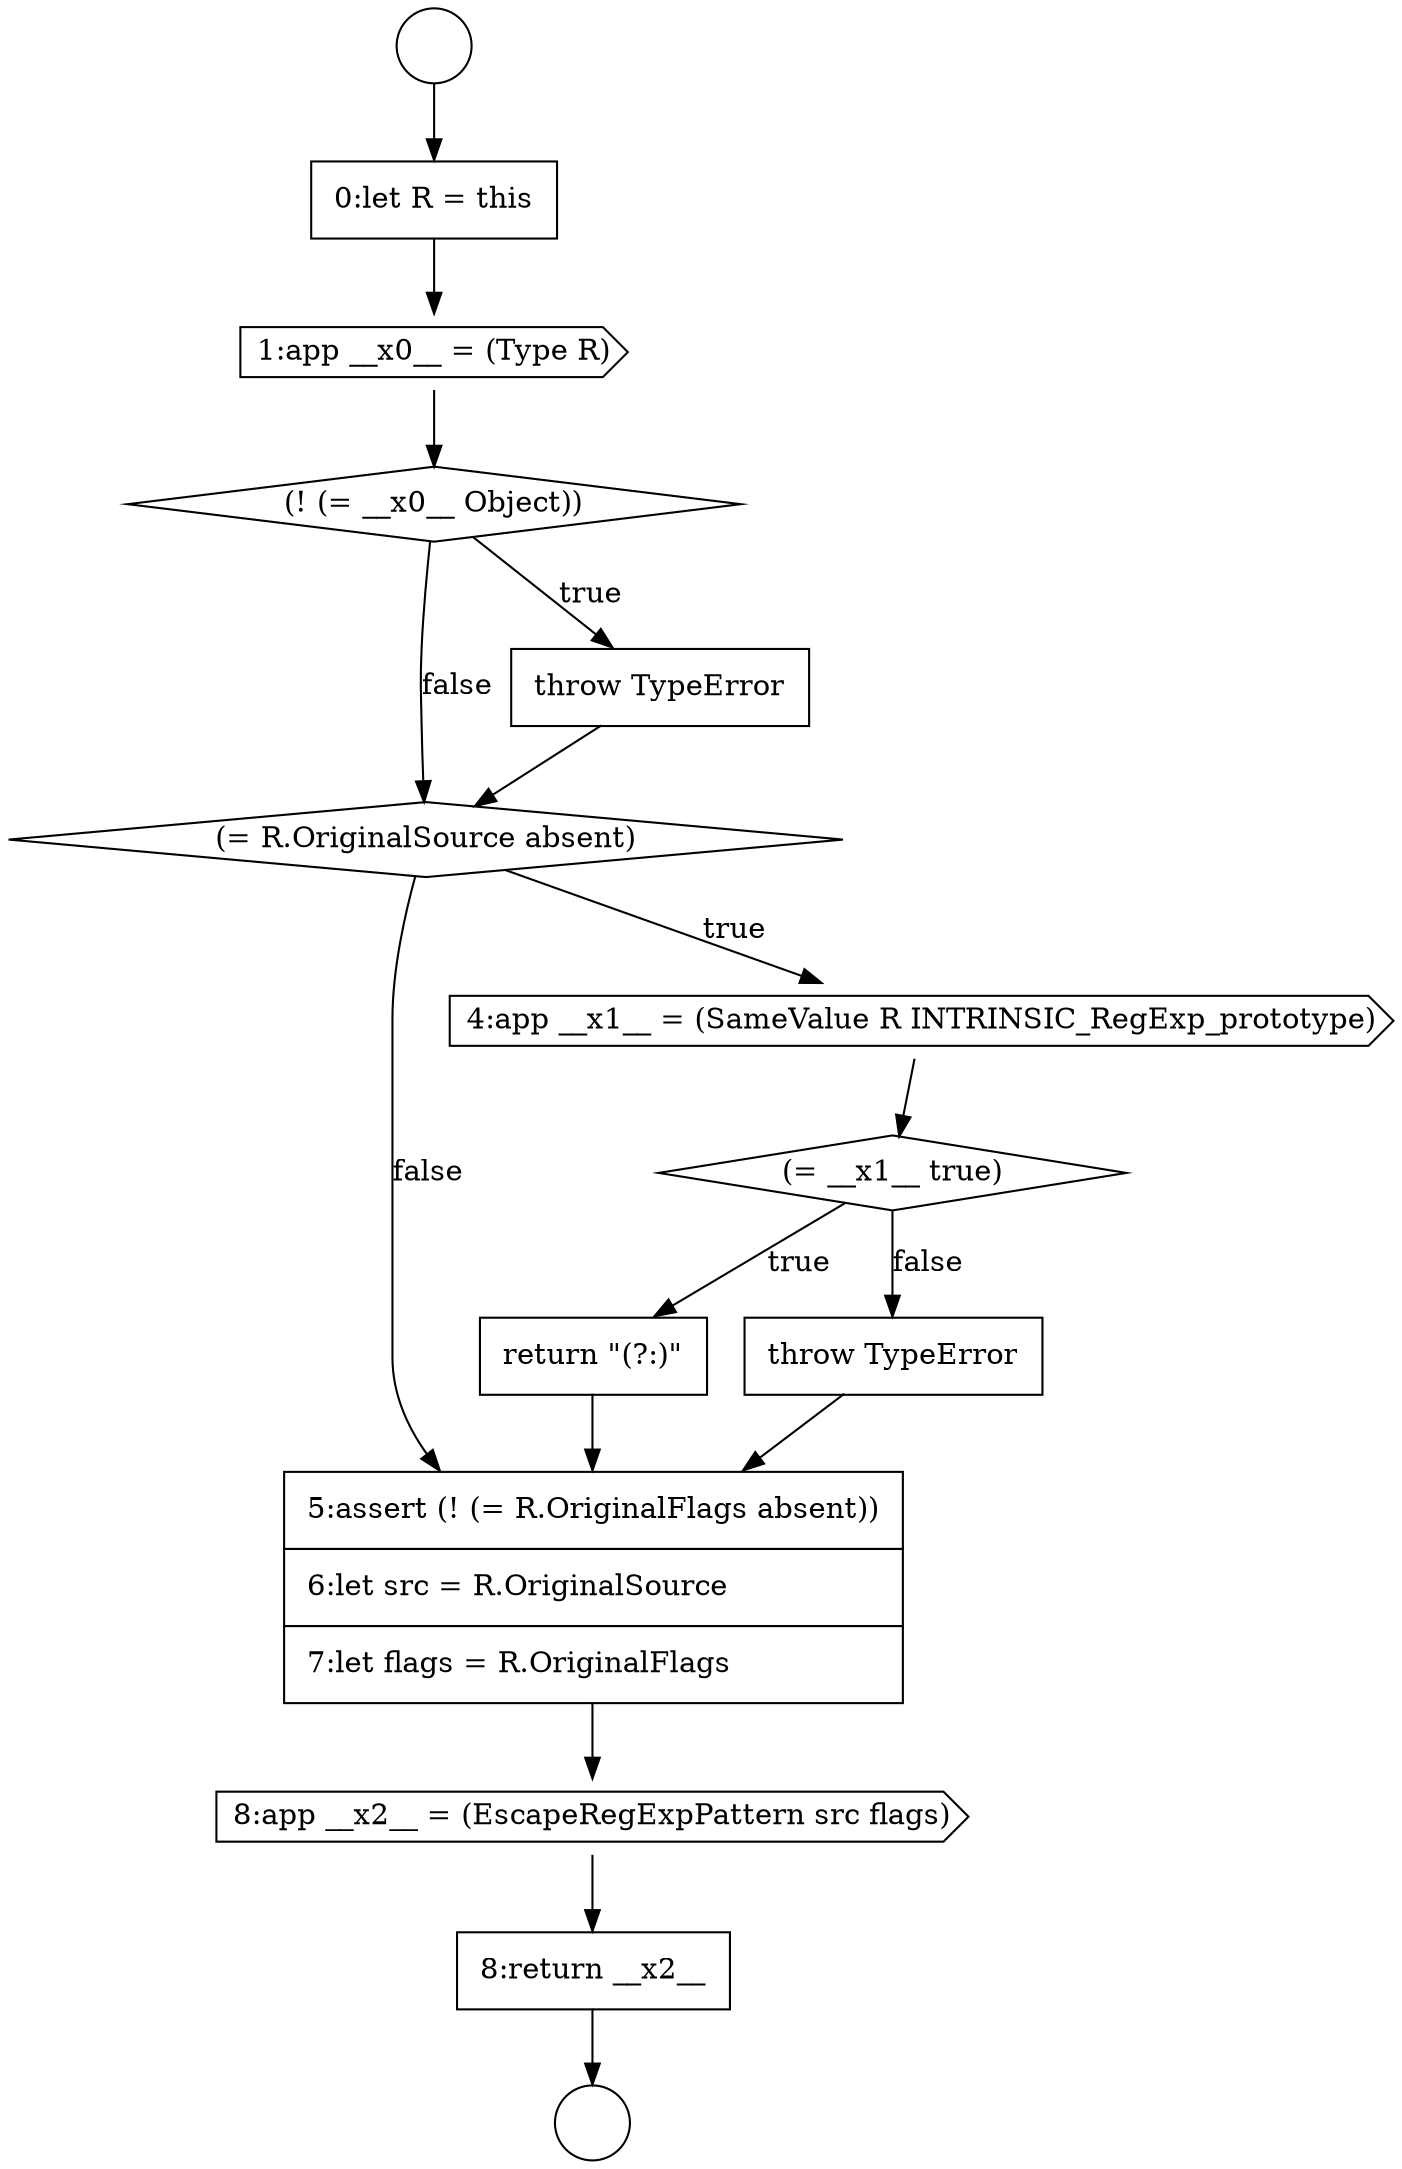 digraph {
  node15083 [shape=none, margin=0, label=<<font color="black">
    <table border="0" cellborder="1" cellspacing="0" cellpadding="10">
      <tr><td align="left">8:return __x2__</td></tr>
    </table>
  </font>> color="black" fillcolor="white" style=filled]
  node15073 [shape=cds, label=<<font color="black">1:app __x0__ = (Type R)</font>> color="black" fillcolor="white" style=filled]
  node15082 [shape=cds, label=<<font color="black">8:app __x2__ = (EscapeRegExpPattern src flags)</font>> color="black" fillcolor="white" style=filled]
  node15074 [shape=diamond, label=<<font color="black">(! (= __x0__ Object))</font>> color="black" fillcolor="white" style=filled]
  node15081 [shape=none, margin=0, label=<<font color="black">
    <table border="0" cellborder="1" cellspacing="0" cellpadding="10">
      <tr><td align="left">5:assert (! (= R.OriginalFlags absent))</td></tr>
      <tr><td align="left">6:let src = R.OriginalSource</td></tr>
      <tr><td align="left">7:let flags = R.OriginalFlags</td></tr>
    </table>
  </font>> color="black" fillcolor="white" style=filled]
  node15076 [shape=diamond, label=<<font color="black">(= R.OriginalSource absent)</font>> color="black" fillcolor="white" style=filled]
  node15072 [shape=none, margin=0, label=<<font color="black">
    <table border="0" cellborder="1" cellspacing="0" cellpadding="10">
      <tr><td align="left">0:let R = this</td></tr>
    </table>
  </font>> color="black" fillcolor="white" style=filled]
  node15077 [shape=cds, label=<<font color="black">4:app __x1__ = (SameValue R INTRINSIC_RegExp_prototype)</font>> color="black" fillcolor="white" style=filled]
  node15078 [shape=diamond, label=<<font color="black">(= __x1__ true)</font>> color="black" fillcolor="white" style=filled]
  node15071 [shape=circle label=" " color="black" fillcolor="white" style=filled]
  node15070 [shape=circle label=" " color="black" fillcolor="white" style=filled]
  node15079 [shape=none, margin=0, label=<<font color="black">
    <table border="0" cellborder="1" cellspacing="0" cellpadding="10">
      <tr><td align="left">return &quot;(?:)&quot;</td></tr>
    </table>
  </font>> color="black" fillcolor="white" style=filled]
  node15080 [shape=none, margin=0, label=<<font color="black">
    <table border="0" cellborder="1" cellspacing="0" cellpadding="10">
      <tr><td align="left">throw TypeError</td></tr>
    </table>
  </font>> color="black" fillcolor="white" style=filled]
  node15075 [shape=none, margin=0, label=<<font color="black">
    <table border="0" cellborder="1" cellspacing="0" cellpadding="10">
      <tr><td align="left">throw TypeError</td></tr>
    </table>
  </font>> color="black" fillcolor="white" style=filled]
  node15081 -> node15082 [ color="black"]
  node15079 -> node15081 [ color="black"]
  node15078 -> node15079 [label=<<font color="black">true</font>> color="black"]
  node15078 -> node15080 [label=<<font color="black">false</font>> color="black"]
  node15077 -> node15078 [ color="black"]
  node15083 -> node15071 [ color="black"]
  node15073 -> node15074 [ color="black"]
  node15080 -> node15081 [ color="black"]
  node15074 -> node15075 [label=<<font color="black">true</font>> color="black"]
  node15074 -> node15076 [label=<<font color="black">false</font>> color="black"]
  node15076 -> node15077 [label=<<font color="black">true</font>> color="black"]
  node15076 -> node15081 [label=<<font color="black">false</font>> color="black"]
  node15075 -> node15076 [ color="black"]
  node15070 -> node15072 [ color="black"]
  node15072 -> node15073 [ color="black"]
  node15082 -> node15083 [ color="black"]
}
